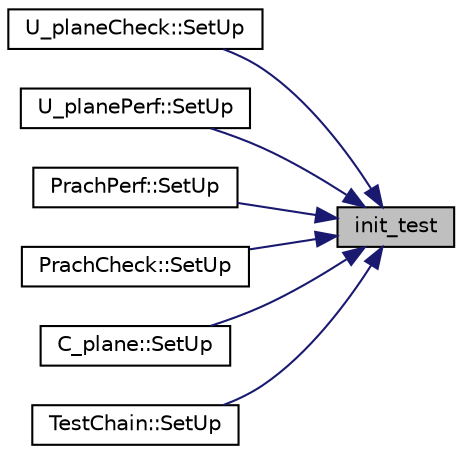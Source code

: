 digraph "init_test"
{
 // LATEX_PDF_SIZE
  edge [fontname="Helvetica",fontsize="10",labelfontname="Helvetica",labelfontsize="10"];
  node [fontname="Helvetica",fontsize="10",shape=record];
  rankdir="RL";
  Node1 [label="init_test",height=0.2,width=0.4,color="black", fillcolor="grey75", style="filled", fontcolor="black",tooltip="Defines section in the conf.json that is used to load parameters from."];
  Node1 -> Node2 [dir="back",color="midnightblue",fontsize="10",style="solid",fontname="Helvetica"];
  Node2 [label="U_planeCheck::SetUp",height=0.2,width=0.4,color="black", fillcolor="white", style="filled",URL="$class_u__plane_check.html#a3a1707f6479611fdc609a3eb8a0cef1b",tooltip=" "];
  Node1 -> Node3 [dir="back",color="midnightblue",fontsize="10",style="solid",fontname="Helvetica"];
  Node3 [label="U_planePerf::SetUp",height=0.2,width=0.4,color="black", fillcolor="white", style="filled",URL="$class_u__plane_perf.html#a3a1707f6479611fdc609a3eb8a0cef1b",tooltip=" "];
  Node1 -> Node4 [dir="back",color="midnightblue",fontsize="10",style="solid",fontname="Helvetica"];
  Node4 [label="PrachPerf::SetUp",height=0.2,width=0.4,color="black", fillcolor="white", style="filled",URL="$class_prach_perf.html#a3a1707f6479611fdc609a3eb8a0cef1b",tooltip=" "];
  Node1 -> Node5 [dir="back",color="midnightblue",fontsize="10",style="solid",fontname="Helvetica"];
  Node5 [label="PrachCheck::SetUp",height=0.2,width=0.4,color="black", fillcolor="white", style="filled",URL="$class_prach_check.html#a3a1707f6479611fdc609a3eb8a0cef1b",tooltip=" "];
  Node1 -> Node6 [dir="back",color="midnightblue",fontsize="10",style="solid",fontname="Helvetica"];
  Node6 [label="C_plane::SetUp",height=0.2,width=0.4,color="black", fillcolor="white", style="filled",URL="$class_c__plane.html#a3a1707f6479611fdc609a3eb8a0cef1b",tooltip=" "];
  Node1 -> Node7 [dir="back",color="midnightblue",fontsize="10",style="solid",fontname="Helvetica"];
  Node7 [label="TestChain::SetUp",height=0.2,width=0.4,color="black", fillcolor="white", style="filled",URL="$class_test_chain.html#a3a1707f6479611fdc609a3eb8a0cef1b",tooltip=" "];
}
